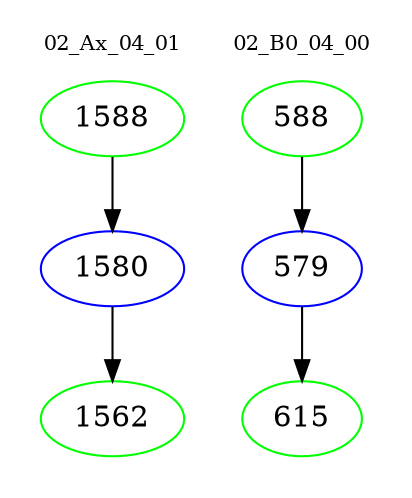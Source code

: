 digraph{
subgraph cluster_0 {
color = white
label = "02_Ax_04_01";
fontsize=10;
T0_1588 [label="1588", color="green"]
T0_1588 -> T0_1580 [color="black"]
T0_1580 [label="1580", color="blue"]
T0_1580 -> T0_1562 [color="black"]
T0_1562 [label="1562", color="green"]
}
subgraph cluster_1 {
color = white
label = "02_B0_04_00";
fontsize=10;
T1_588 [label="588", color="green"]
T1_588 -> T1_579 [color="black"]
T1_579 [label="579", color="blue"]
T1_579 -> T1_615 [color="black"]
T1_615 [label="615", color="green"]
}
}
